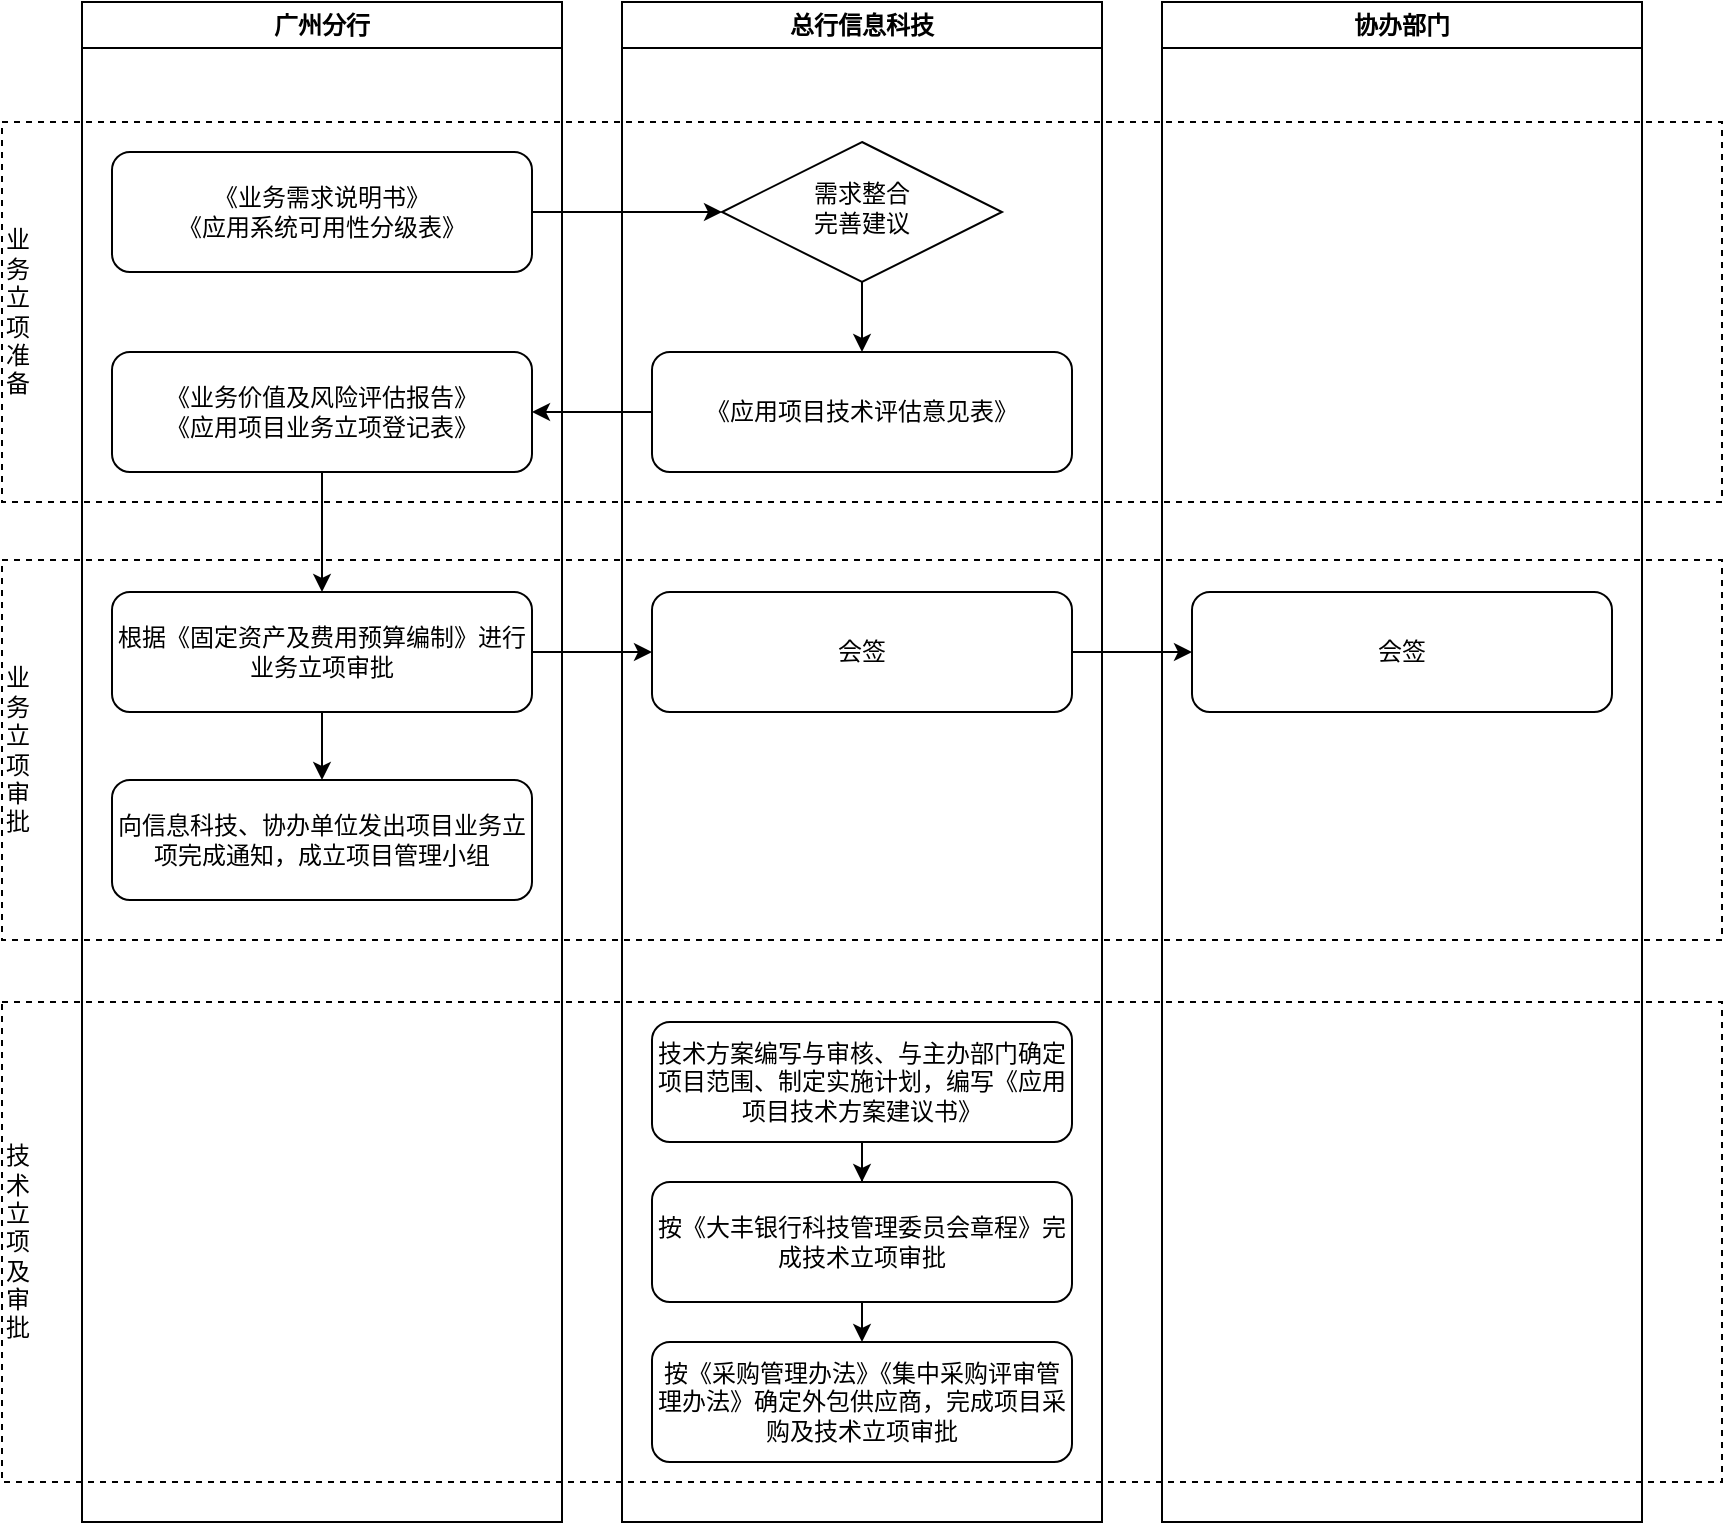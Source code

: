 <mxfile version="21.6.6" type="github">
  <diagram id="C5RBs43oDa-KdzZeNtuy" name="Page-1">
    <mxGraphModel dx="1622" dy="936" grid="1" gridSize="10" guides="1" tooltips="1" connect="1" arrows="1" fold="1" page="1" pageScale="1" pageWidth="1169" pageHeight="827" math="0" shadow="0">
      <root>
        <mxCell id="WIyWlLk6GJQsqaUBKTNV-0" />
        <mxCell id="WIyWlLk6GJQsqaUBKTNV-1" parent="WIyWlLk6GJQsqaUBKTNV-0" />
        <mxCell id="DiRD0Uw3D5y3h3pU36qz-31" value="技&lt;br&gt;术&lt;br&gt;立&lt;br&gt;项&lt;br&gt;及&lt;br&gt;审&lt;br&gt;批" style="rounded=0;whiteSpace=wrap;html=1;fillColor=none;align=left;dashed=1;" vertex="1" parent="WIyWlLk6GJQsqaUBKTNV-1">
          <mxGeometry x="40" y="540" width="860" height="240" as="geometry" />
        </mxCell>
        <mxCell id="DiRD0Uw3D5y3h3pU36qz-22" value="业&lt;br&gt;务&lt;br&gt;立&lt;br&gt;项&lt;br&gt;审&lt;br&gt;批" style="rounded=0;whiteSpace=wrap;html=1;fillColor=none;align=left;dashed=1;" vertex="1" parent="WIyWlLk6GJQsqaUBKTNV-1">
          <mxGeometry x="40" y="319" width="860" height="190" as="geometry" />
        </mxCell>
        <mxCell id="DiRD0Uw3D5y3h3pU36qz-21" value="业&lt;br&gt;务&lt;br&gt;立&lt;br&gt;项&lt;br&gt;准&lt;br&gt;备" style="rounded=0;whiteSpace=wrap;html=1;fillColor=none;align=left;dashed=1;" vertex="1" parent="WIyWlLk6GJQsqaUBKTNV-1">
          <mxGeometry x="40" y="100" width="860" height="190" as="geometry" />
        </mxCell>
        <mxCell id="DiRD0Uw3D5y3h3pU36qz-0" value="广州分行" style="swimlane;whiteSpace=wrap;html=1;" vertex="1" parent="WIyWlLk6GJQsqaUBKTNV-1">
          <mxGeometry x="80" y="40" width="240" height="760" as="geometry" />
        </mxCell>
        <mxCell id="DiRD0Uw3D5y3h3pU36qz-1" value="《业务需求说明书》&lt;br&gt;《应用系统可用性分级表》" style="rounded=1;whiteSpace=wrap;html=1;fontSize=12;glass=0;strokeWidth=1;shadow=0;" vertex="1" parent="DiRD0Uw3D5y3h3pU36qz-0">
          <mxGeometry x="15" y="75" width="210" height="60" as="geometry" />
        </mxCell>
        <mxCell id="DiRD0Uw3D5y3h3pU36qz-24" value="" style="edgeStyle=orthogonalEdgeStyle;rounded=0;orthogonalLoop=1;jettySize=auto;html=1;" edge="1" parent="DiRD0Uw3D5y3h3pU36qz-0" source="DiRD0Uw3D5y3h3pU36qz-7" target="DiRD0Uw3D5y3h3pU36qz-13">
          <mxGeometry relative="1" as="geometry" />
        </mxCell>
        <mxCell id="DiRD0Uw3D5y3h3pU36qz-7" value="《业务价值及风险评估报告》&lt;br&gt;《应用项目业务立项登记表》" style="rounded=1;whiteSpace=wrap;html=1;fontSize=12;glass=0;strokeWidth=1;shadow=0;" vertex="1" parent="DiRD0Uw3D5y3h3pU36qz-0">
          <mxGeometry x="15" y="175" width="210" height="60" as="geometry" />
        </mxCell>
        <mxCell id="DiRD0Uw3D5y3h3pU36qz-27" style="edgeStyle=orthogonalEdgeStyle;rounded=0;orthogonalLoop=1;jettySize=auto;html=1;exitX=0.5;exitY=1;exitDx=0;exitDy=0;" edge="1" parent="DiRD0Uw3D5y3h3pU36qz-0" source="DiRD0Uw3D5y3h3pU36qz-13" target="DiRD0Uw3D5y3h3pU36qz-14">
          <mxGeometry relative="1" as="geometry" />
        </mxCell>
        <mxCell id="DiRD0Uw3D5y3h3pU36qz-13" value="根据《固定资产及费用预算编制》进行业务立项审批" style="rounded=1;whiteSpace=wrap;html=1;fontSize=12;glass=0;strokeWidth=1;shadow=0;" vertex="1" parent="DiRD0Uw3D5y3h3pU36qz-0">
          <mxGeometry x="15" y="295" width="210" height="60" as="geometry" />
        </mxCell>
        <mxCell id="DiRD0Uw3D5y3h3pU36qz-14" value="向信息科技、协办单位发出项目业务立项完成通知，成立项目管理小组" style="rounded=1;whiteSpace=wrap;html=1;fontSize=12;glass=0;strokeWidth=1;shadow=0;" vertex="1" parent="DiRD0Uw3D5y3h3pU36qz-0">
          <mxGeometry x="15" y="389" width="210" height="60" as="geometry" />
        </mxCell>
        <mxCell id="DiRD0Uw3D5y3h3pU36qz-2" value="总行信息科技" style="swimlane;whiteSpace=wrap;html=1;" vertex="1" parent="WIyWlLk6GJQsqaUBKTNV-1">
          <mxGeometry x="350" y="40" width="240" height="760" as="geometry" />
        </mxCell>
        <mxCell id="DiRD0Uw3D5y3h3pU36qz-3" value="《应用项目技术评估意见表》" style="rounded=1;whiteSpace=wrap;html=1;fontSize=12;glass=0;strokeWidth=1;shadow=0;" vertex="1" parent="DiRD0Uw3D5y3h3pU36qz-2">
          <mxGeometry x="15" y="175" width="210" height="60" as="geometry" />
        </mxCell>
        <mxCell id="DiRD0Uw3D5y3h3pU36qz-6" style="edgeStyle=orthogonalEdgeStyle;rounded=0;orthogonalLoop=1;jettySize=auto;html=1;exitX=0.5;exitY=1;exitDx=0;exitDy=0;entryX=0.5;entryY=0;entryDx=0;entryDy=0;" edge="1" parent="DiRD0Uw3D5y3h3pU36qz-2" source="DiRD0Uw3D5y3h3pU36qz-4" target="DiRD0Uw3D5y3h3pU36qz-3">
          <mxGeometry relative="1" as="geometry" />
        </mxCell>
        <mxCell id="DiRD0Uw3D5y3h3pU36qz-4" value="需求整合&lt;br&gt;完善建议" style="rhombus;whiteSpace=wrap;html=1;shadow=0;fontFamily=Helvetica;fontSize=12;align=center;strokeWidth=1;spacing=6;spacingTop=-4;" vertex="1" parent="DiRD0Uw3D5y3h3pU36qz-2">
          <mxGeometry x="50" y="70" width="140" height="70" as="geometry" />
        </mxCell>
        <mxCell id="DiRD0Uw3D5y3h3pU36qz-15" value="会签" style="rounded=1;whiteSpace=wrap;html=1;fontSize=12;glass=0;strokeWidth=1;shadow=0;" vertex="1" parent="DiRD0Uw3D5y3h3pU36qz-2">
          <mxGeometry x="15" y="295" width="210" height="60" as="geometry" />
        </mxCell>
        <mxCell id="DiRD0Uw3D5y3h3pU36qz-32" style="edgeStyle=orthogonalEdgeStyle;rounded=0;orthogonalLoop=1;jettySize=auto;html=1;exitX=0.5;exitY=1;exitDx=0;exitDy=0;" edge="1" parent="DiRD0Uw3D5y3h3pU36qz-2" source="DiRD0Uw3D5y3h3pU36qz-28" target="DiRD0Uw3D5y3h3pU36qz-29">
          <mxGeometry relative="1" as="geometry" />
        </mxCell>
        <mxCell id="DiRD0Uw3D5y3h3pU36qz-28" value="技术方案编写与审核、与主办部门确定项目范围、制定实施计划，编写《应用项目技术方案建议书》" style="rounded=1;whiteSpace=wrap;html=1;fontSize=12;glass=0;strokeWidth=1;shadow=0;" vertex="1" parent="DiRD0Uw3D5y3h3pU36qz-2">
          <mxGeometry x="15" y="510" width="210" height="60" as="geometry" />
        </mxCell>
        <mxCell id="DiRD0Uw3D5y3h3pU36qz-33" style="edgeStyle=orthogonalEdgeStyle;rounded=0;orthogonalLoop=1;jettySize=auto;html=1;exitX=0.5;exitY=1;exitDx=0;exitDy=0;entryX=0.5;entryY=0;entryDx=0;entryDy=0;" edge="1" parent="DiRD0Uw3D5y3h3pU36qz-2" source="DiRD0Uw3D5y3h3pU36qz-29" target="DiRD0Uw3D5y3h3pU36qz-30">
          <mxGeometry relative="1" as="geometry" />
        </mxCell>
        <mxCell id="DiRD0Uw3D5y3h3pU36qz-29" value="按《大丰银行科技管理委员会章程》完成技术立项审批" style="rounded=1;whiteSpace=wrap;html=1;fontSize=12;glass=0;strokeWidth=1;shadow=0;" vertex="1" parent="DiRD0Uw3D5y3h3pU36qz-2">
          <mxGeometry x="15" y="590" width="210" height="60" as="geometry" />
        </mxCell>
        <mxCell id="DiRD0Uw3D5y3h3pU36qz-30" value="按《采购管理办法》《集中采购评审管理办法》确定外包供应商，完成项目采购及技术立项审批" style="rounded=1;whiteSpace=wrap;html=1;fontSize=12;glass=0;strokeWidth=1;shadow=0;" vertex="1" parent="DiRD0Uw3D5y3h3pU36qz-2">
          <mxGeometry x="15" y="670" width="210" height="60" as="geometry" />
        </mxCell>
        <mxCell id="DiRD0Uw3D5y3h3pU36qz-5" style="edgeStyle=orthogonalEdgeStyle;rounded=0;orthogonalLoop=1;jettySize=auto;html=1;exitX=1;exitY=0.5;exitDx=0;exitDy=0;entryX=0;entryY=0.5;entryDx=0;entryDy=0;" edge="1" parent="WIyWlLk6GJQsqaUBKTNV-1" source="DiRD0Uw3D5y3h3pU36qz-1" target="DiRD0Uw3D5y3h3pU36qz-4">
          <mxGeometry relative="1" as="geometry" />
        </mxCell>
        <mxCell id="DiRD0Uw3D5y3h3pU36qz-8" style="edgeStyle=orthogonalEdgeStyle;rounded=0;orthogonalLoop=1;jettySize=auto;html=1;exitX=0;exitY=0.5;exitDx=0;exitDy=0;entryX=1;entryY=0.5;entryDx=0;entryDy=0;" edge="1" parent="WIyWlLk6GJQsqaUBKTNV-1" source="DiRD0Uw3D5y3h3pU36qz-3" target="DiRD0Uw3D5y3h3pU36qz-7">
          <mxGeometry relative="1" as="geometry" />
        </mxCell>
        <mxCell id="DiRD0Uw3D5y3h3pU36qz-9" value="协办部门" style="swimlane;whiteSpace=wrap;html=1;" vertex="1" parent="WIyWlLk6GJQsqaUBKTNV-1">
          <mxGeometry x="620" y="40" width="240" height="760" as="geometry" />
        </mxCell>
        <mxCell id="DiRD0Uw3D5y3h3pU36qz-16" value="会签" style="rounded=1;whiteSpace=wrap;html=1;fontSize=12;glass=0;strokeWidth=1;shadow=0;" vertex="1" parent="DiRD0Uw3D5y3h3pU36qz-9">
          <mxGeometry x="15" y="295" width="210" height="60" as="geometry" />
        </mxCell>
        <mxCell id="DiRD0Uw3D5y3h3pU36qz-25" style="edgeStyle=orthogonalEdgeStyle;rounded=0;orthogonalLoop=1;jettySize=auto;html=1;entryX=0;entryY=0.5;entryDx=0;entryDy=0;" edge="1" parent="WIyWlLk6GJQsqaUBKTNV-1" source="DiRD0Uw3D5y3h3pU36qz-13" target="DiRD0Uw3D5y3h3pU36qz-15">
          <mxGeometry relative="1" as="geometry" />
        </mxCell>
        <mxCell id="DiRD0Uw3D5y3h3pU36qz-26" style="edgeStyle=orthogonalEdgeStyle;rounded=0;orthogonalLoop=1;jettySize=auto;html=1;exitX=1;exitY=0.5;exitDx=0;exitDy=0;entryX=0;entryY=0.5;entryDx=0;entryDy=0;" edge="1" parent="WIyWlLk6GJQsqaUBKTNV-1" source="DiRD0Uw3D5y3h3pU36qz-15" target="DiRD0Uw3D5y3h3pU36qz-16">
          <mxGeometry relative="1" as="geometry" />
        </mxCell>
      </root>
    </mxGraphModel>
  </diagram>
</mxfile>
